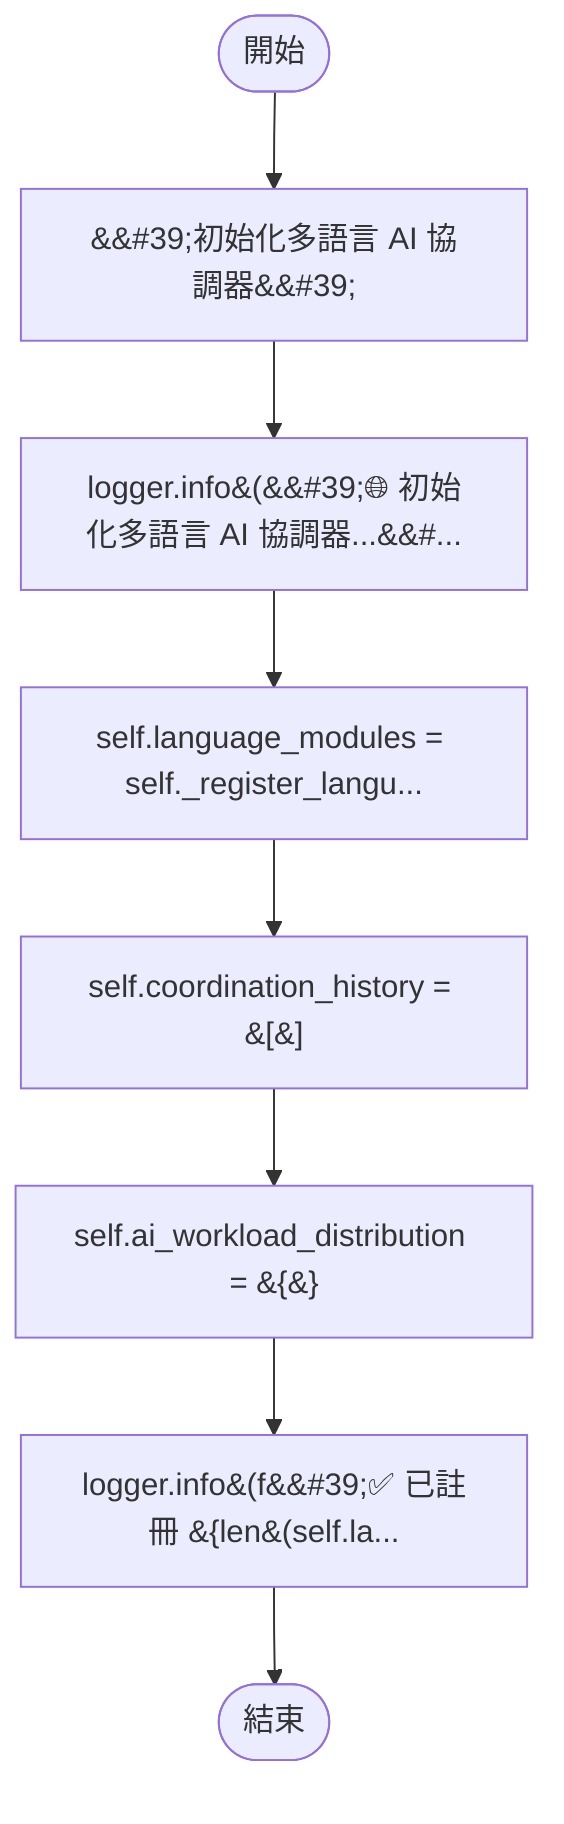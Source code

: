 flowchart TB
    n1([開始])
    n2([結束])
    n3[&amp;&#35;39;初始化多語言 AI 協調器&amp;&#35;39;]
    n4[logger.info&#40;&amp;&#35;39;🌐 初始化多語言 AI 協調器...&amp;&#35;...]
    n5[self.language_modules = self._register_langu...]
    n6[self.coordination_history = &#91;&#93;]
    n7[self.ai_workload_distribution = &#123;&#125;]
    n8[logger.info&#40;f&amp;&#35;39;✅ 已註冊 &#123;len&#40;self.la...]
    n1 --> n3
    n3 --> n4
    n4 --> n5
    n5 --> n6
    n6 --> n7
    n7 --> n8
    n8 --> n2